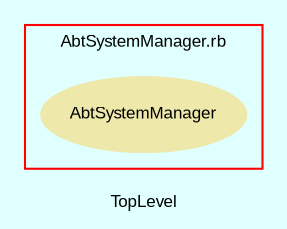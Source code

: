 digraph TopLevel {
    compound = true
    bgcolor = lightcyan1
    fontname = Arial
    fontsize = 8
    label = "TopLevel"
    node [
        fontname = Arial,
        fontsize = 8,
        color = black
    ]

    subgraph cluster_8 {
        fontname = Arial
        color = red
        label = "AbtSystemManager.rb"
        AbtSystemManager [
            fontcolor = black,
            URL = "classes/AbtSystemManager.html",
            shape = ellipse,
            color = palegoldenrod,
            style = filled,
            label = "AbtSystemManager"
        ]

    }

}

